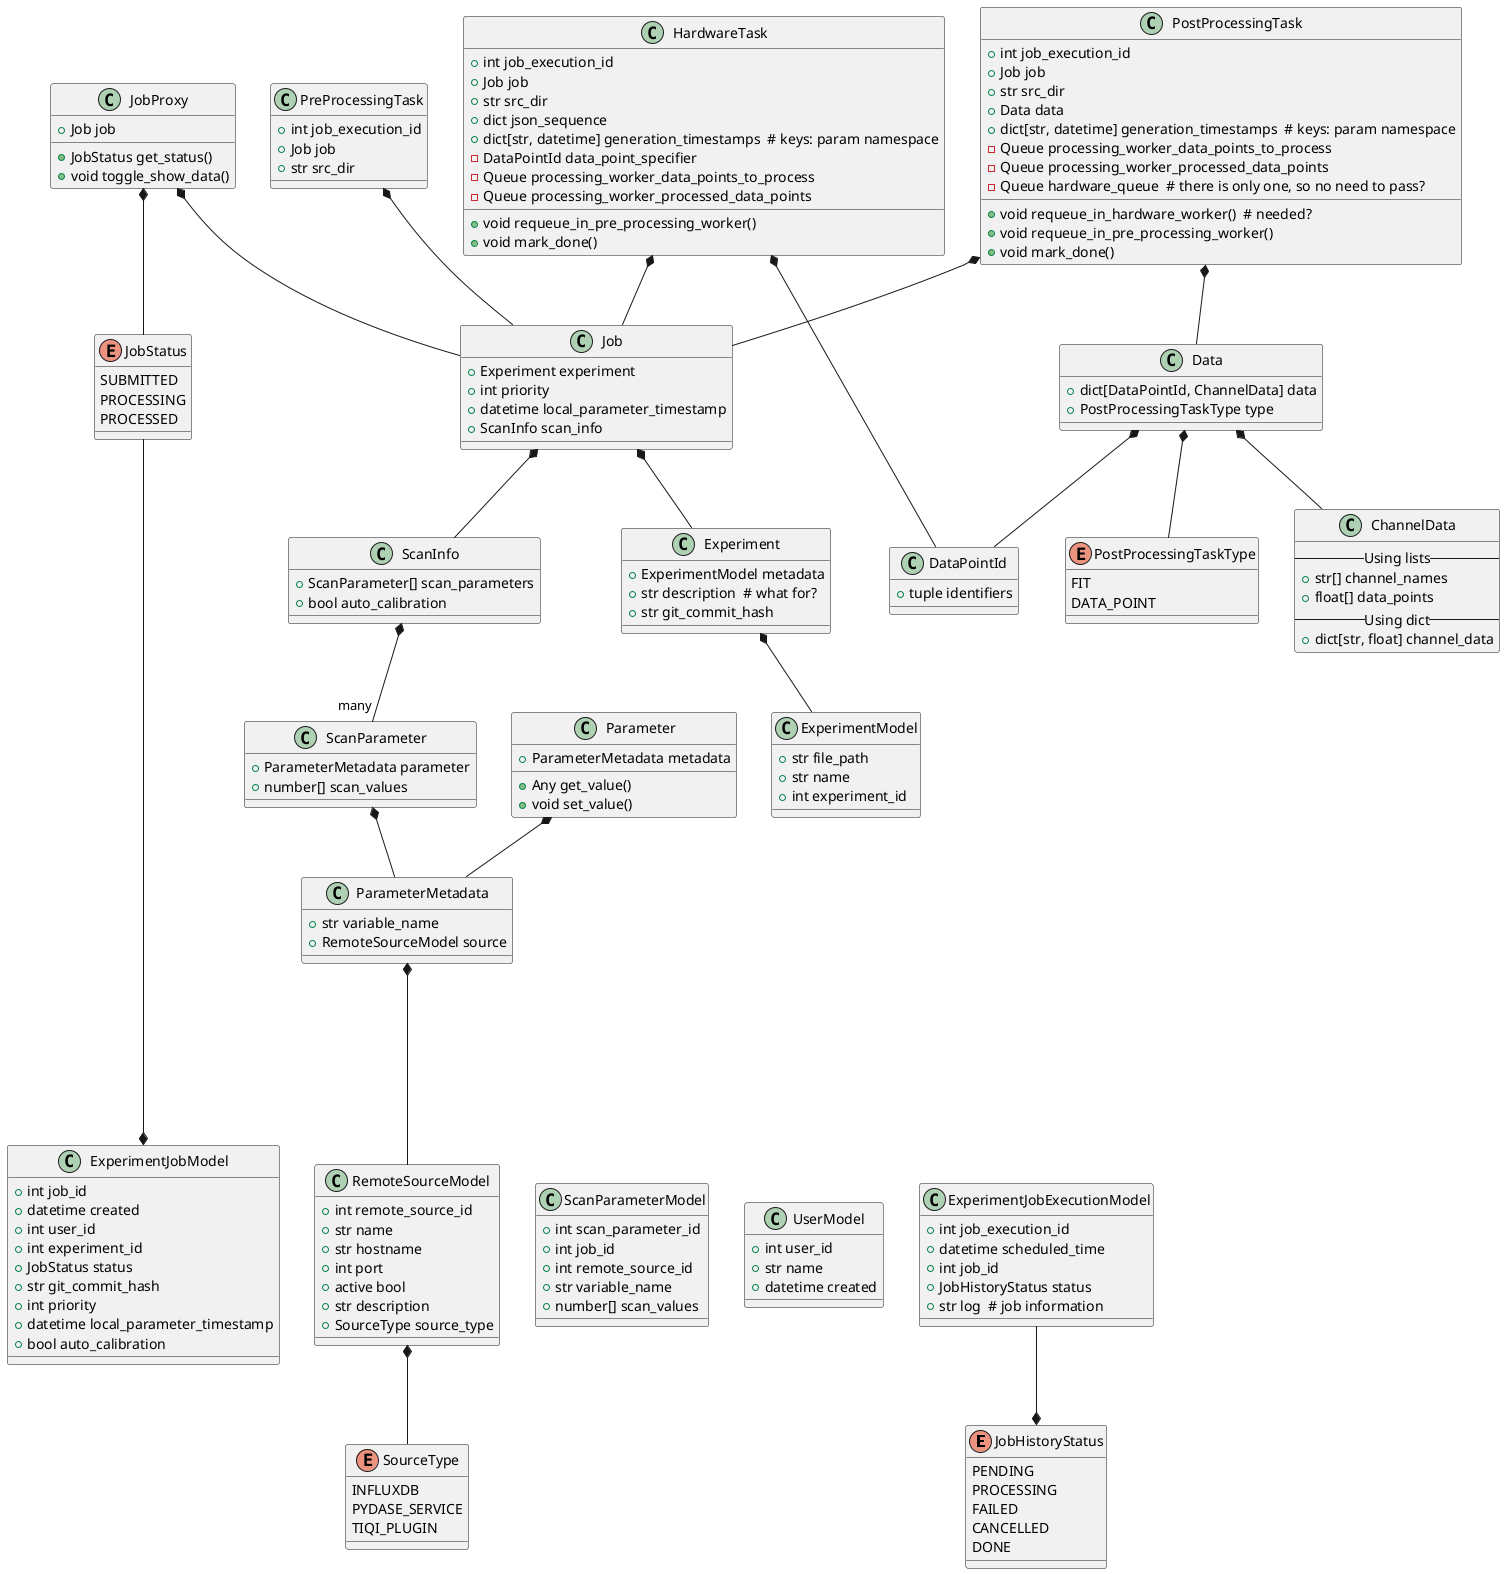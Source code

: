 @startuml

enum JobHistoryStatus {
    PENDING
    PROCESSING
    FAILED
    CANCELLED
    DONE
}

enum JobStatus {
    SUBMITTED
    PROCESSING
    PROCESSED
}

enum SourceType {
    INFLUXDB
    PYDASE_SERVICE
    TIQI_PLUGIN
}

enum PostProcessingTaskType {
    FIT
    DATA_POINT
}

class JobProxy {
    + Job job
    + JobStatus get_status()
    + void toggle_show_data()
}

class Job {
    + Experiment experiment
    + int priority
    + datetime local_parameter_timestamp
    + ScanInfo scan_info
}

class ScanInfo {
    + ScanParameter[] scan_parameters
    + bool auto_calibration
}

class Experiment {
    + ExperimentModel metadata
    + str description  # what for?
    + str git_commit_hash
}

class ExperimentModel {
    + str file_path
    + str name
    + int experiment_id
}

class ScanParameter {
    + ParameterMetadata parameter
    + number[] scan_values
}

class ParameterMetadata {
    + str variable_name
    + RemoteSourceModel source
}

class ScanParameterModel {
    + int scan_parameter_id
    + int job_id
    + int remote_source_id
    + str variable_name
    + number[] scan_values
}

class RemoteSourceModel {
    + int remote_source_id
    + str name
    + str hostname
    + int port
    + active bool
    + str description
    + SourceType source_type
}

class ExperimentJobModel {
    + int job_id
    + datetime created
    + int user_id
    + int experiment_id
    + JobStatus status
    + str git_commit_hash
    + int priority
    + datetime local_parameter_timestamp
    + bool auto_calibration

}

class UserModel {
    + int user_id
    + str name
    + datetime created
}

class ExperimentJobExecutionModel {
    + int job_execution_id
    + datetime scheduled_time
    + int job_id
    + JobHistoryStatus status
    + str log  # job information
}


ExperimentJobModel -[hidden]r-> RemoteSourceModel
ScanParameterModel -[hidden]l-> RemoteSourceModel
ScanParameterModel -[hidden]> UserModel
UserModel -[hidden]l> ExperimentJobModel
UserModel -[hidden]r> ExperimentJobExecutionModel
ExperimentJobExecutionModel --* JobHistoryStatus
JobStatus -------* ExperimentJobModel

class Parameter {
    + ParameterMetadata metadata
    + Any get_value()
    + void set_value()
}

class PreProcessingTask {
    + int job_execution_id
    + Job job
    + str src_dir
}

class HardwareTask {
    + int job_execution_id
    + Job job
    + str src_dir
    + dict json_sequence
    + dict[str, datetime] generation_timestamps  # keys: param namespace
    - DataPointId data_point_specifier
    - Queue processing_worker_data_points_to_process
    - Queue processing_worker_processed_data_points
    + void requeue_in_pre_processing_worker()
    + void mark_done()
}
class DataPointId{
    + tuple identifiers
}

class ChannelData {
    --Using lists--
    + str[] channel_names
    + float[] data_points
    --Using dict--
    + dict[str, float] channel_data
}
class Data {
    + dict[DataPointId, ChannelData] data
    + PostProcessingTaskType type
}
Data *-- ChannelData
Data *-- DataPointId
Data *-- PostProcessingTaskType

class PostProcessingTask {
    + int job_execution_id
    + Job job
    + str src_dir
    + Data data
    + dict[str, datetime] generation_timestamps  # keys: param namespace
    - Queue processing_worker_data_points_to_process
    - Queue processing_worker_processed_data_points
    - Queue hardware_queue  # there is only one, so no need to pass?
    + void requeue_in_hardware_worker()  # needed?
    + void requeue_in_pre_processing_worker()
    + void mark_done()
}

Job *-- Experiment
Experiment *-- ExperimentModel
Job *-- ScanInfo
ScanInfo *-- "many" ScanParameter
ScanParameter *-- ParameterMetadata
Parameter *-- ParameterMetadata
ParameterMetadata *-- RemoteSourceModel
RemoteSourceModel *-- SourceType
PreProcessingTask *-- Job
HardwareTask *-- Job
HardwareTask *-- DataPointId
PostProcessingTask *-- Job
PostProcessingTask *-- Data
JobProxy *-- Job
JobProxy *-- JobStatus

@enduml
